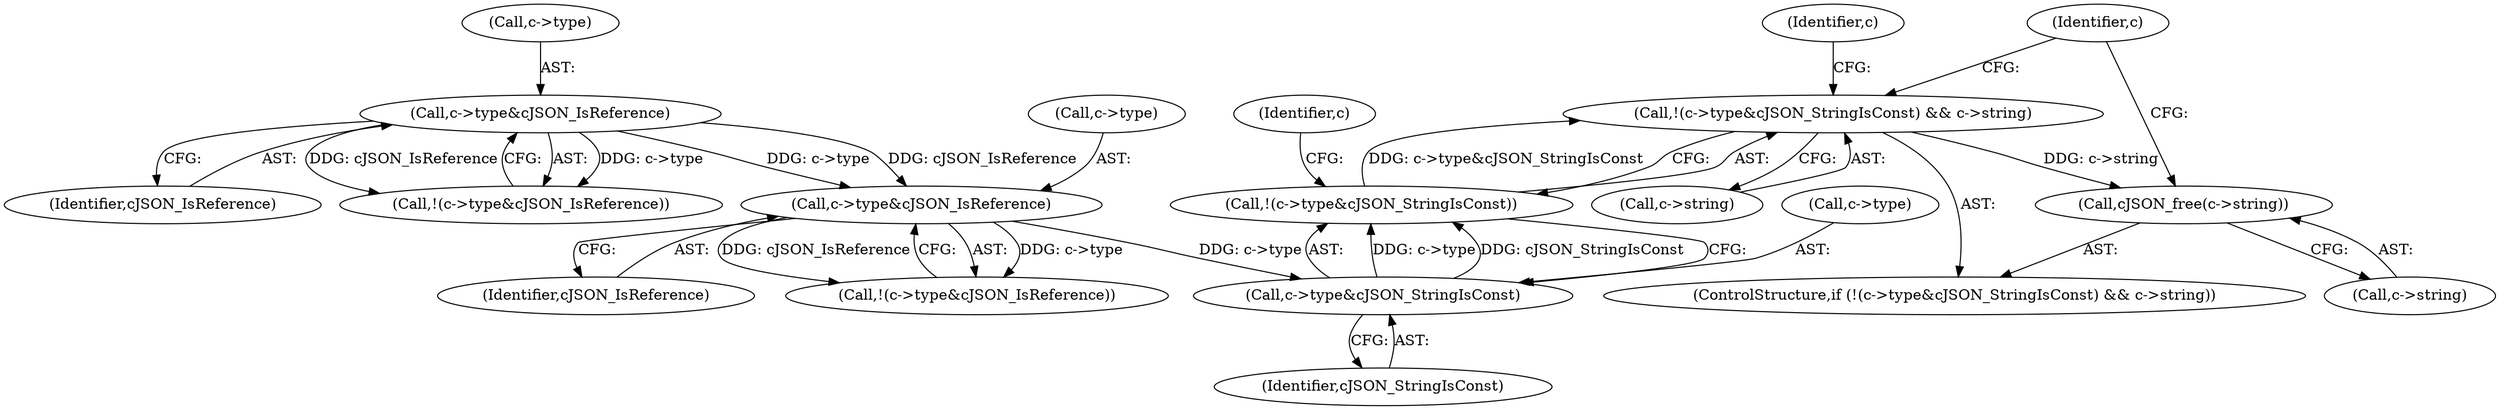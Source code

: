 digraph "0_iperf_91f2fa59e8ed80dfbf400add0164ee0e508e412a_15@API" {
"1000153" [label="(Call,cJSON_free(c->string))"];
"1000143" [label="(Call,!(c->type&cJSON_StringIsConst) && c->string)"];
"1000144" [label="(Call,!(c->type&cJSON_StringIsConst))"];
"1000145" [label="(Call,c->type&cJSON_StringIsConst)"];
"1000130" [label="(Call,c->type&cJSON_IsReference)"];
"1000115" [label="(Call,c->type&cJSON_IsReference)"];
"1000153" [label="(Call,cJSON_free(c->string))"];
"1000130" [label="(Call,c->type&cJSON_IsReference)"];
"1000150" [label="(Call,c->string)"];
"1000146" [label="(Call,c->type)"];
"1000145" [label="(Call,c->type&cJSON_StringIsConst)"];
"1000131" [label="(Call,c->type)"];
"1000155" [label="(Identifier,c)"];
"1000149" [label="(Identifier,cJSON_StringIsConst)"];
"1000151" [label="(Identifier,c)"];
"1000142" [label="(ControlStructure,if (!(c->type&cJSON_StringIsConst) && c->string))"];
"1000119" [label="(Identifier,cJSON_IsReference)"];
"1000116" [label="(Call,c->type)"];
"1000144" [label="(Call,!(c->type&cJSON_StringIsConst))"];
"1000154" [label="(Call,c->string)"];
"1000129" [label="(Call,!(c->type&cJSON_IsReference))"];
"1000115" [label="(Call,c->type&cJSON_IsReference)"];
"1000143" [label="(Call,!(c->type&cJSON_StringIsConst) && c->string)"];
"1000114" [label="(Call,!(c->type&cJSON_IsReference))"];
"1000158" [label="(Identifier,c)"];
"1000134" [label="(Identifier,cJSON_IsReference)"];
"1000153" -> "1000142"  [label="AST: "];
"1000153" -> "1000154"  [label="CFG: "];
"1000154" -> "1000153"  [label="AST: "];
"1000158" -> "1000153"  [label="CFG: "];
"1000143" -> "1000153"  [label="DDG: c->string"];
"1000143" -> "1000142"  [label="AST: "];
"1000143" -> "1000144"  [label="CFG: "];
"1000143" -> "1000150"  [label="CFG: "];
"1000144" -> "1000143"  [label="AST: "];
"1000150" -> "1000143"  [label="AST: "];
"1000155" -> "1000143"  [label="CFG: "];
"1000158" -> "1000143"  [label="CFG: "];
"1000144" -> "1000143"  [label="DDG: c->type&cJSON_StringIsConst"];
"1000144" -> "1000145"  [label="CFG: "];
"1000145" -> "1000144"  [label="AST: "];
"1000151" -> "1000144"  [label="CFG: "];
"1000145" -> "1000144"  [label="DDG: c->type"];
"1000145" -> "1000144"  [label="DDG: cJSON_StringIsConst"];
"1000145" -> "1000149"  [label="CFG: "];
"1000146" -> "1000145"  [label="AST: "];
"1000149" -> "1000145"  [label="AST: "];
"1000130" -> "1000145"  [label="DDG: c->type"];
"1000130" -> "1000129"  [label="AST: "];
"1000130" -> "1000134"  [label="CFG: "];
"1000131" -> "1000130"  [label="AST: "];
"1000134" -> "1000130"  [label="AST: "];
"1000129" -> "1000130"  [label="CFG: "];
"1000130" -> "1000129"  [label="DDG: c->type"];
"1000130" -> "1000129"  [label="DDG: cJSON_IsReference"];
"1000115" -> "1000130"  [label="DDG: c->type"];
"1000115" -> "1000130"  [label="DDG: cJSON_IsReference"];
"1000115" -> "1000114"  [label="AST: "];
"1000115" -> "1000119"  [label="CFG: "];
"1000116" -> "1000115"  [label="AST: "];
"1000119" -> "1000115"  [label="AST: "];
"1000114" -> "1000115"  [label="CFG: "];
"1000115" -> "1000114"  [label="DDG: c->type"];
"1000115" -> "1000114"  [label="DDG: cJSON_IsReference"];
}
